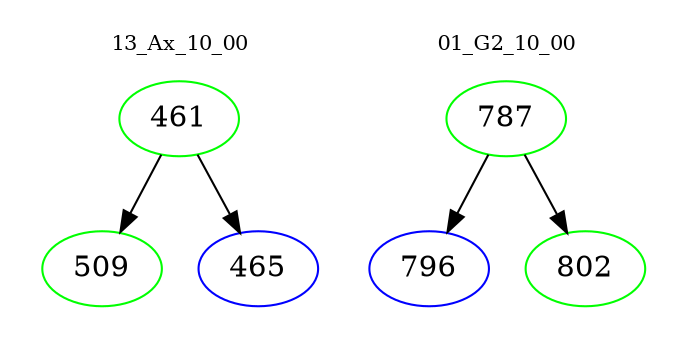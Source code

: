 digraph{
subgraph cluster_0 {
color = white
label = "13_Ax_10_00";
fontsize=10;
T0_461 [label="461", color="green"]
T0_461 -> T0_509 [color="black"]
T0_509 [label="509", color="green"]
T0_461 -> T0_465 [color="black"]
T0_465 [label="465", color="blue"]
}
subgraph cluster_1 {
color = white
label = "01_G2_10_00";
fontsize=10;
T1_787 [label="787", color="green"]
T1_787 -> T1_796 [color="black"]
T1_796 [label="796", color="blue"]
T1_787 -> T1_802 [color="black"]
T1_802 [label="802", color="green"]
}
}
